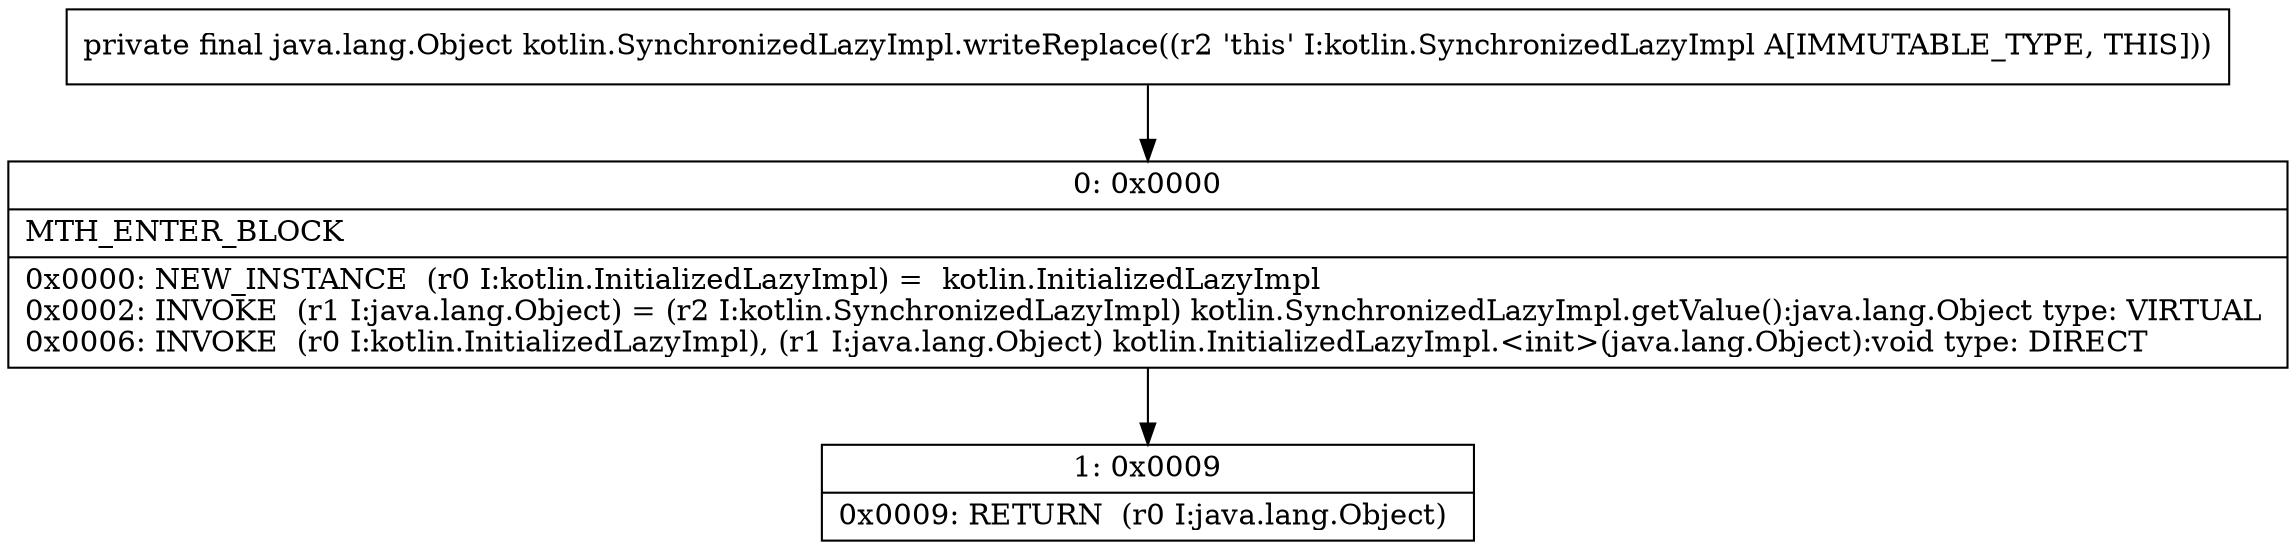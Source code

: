 digraph "CFG forkotlin.SynchronizedLazyImpl.writeReplace()Ljava\/lang\/Object;" {
Node_0 [shape=record,label="{0\:\ 0x0000|MTH_ENTER_BLOCK\l|0x0000: NEW_INSTANCE  (r0 I:kotlin.InitializedLazyImpl) =  kotlin.InitializedLazyImpl \l0x0002: INVOKE  (r1 I:java.lang.Object) = (r2 I:kotlin.SynchronizedLazyImpl) kotlin.SynchronizedLazyImpl.getValue():java.lang.Object type: VIRTUAL \l0x0006: INVOKE  (r0 I:kotlin.InitializedLazyImpl), (r1 I:java.lang.Object) kotlin.InitializedLazyImpl.\<init\>(java.lang.Object):void type: DIRECT \l}"];
Node_1 [shape=record,label="{1\:\ 0x0009|0x0009: RETURN  (r0 I:java.lang.Object) \l}"];
MethodNode[shape=record,label="{private final java.lang.Object kotlin.SynchronizedLazyImpl.writeReplace((r2 'this' I:kotlin.SynchronizedLazyImpl A[IMMUTABLE_TYPE, THIS])) }"];
MethodNode -> Node_0;
Node_0 -> Node_1;
}

